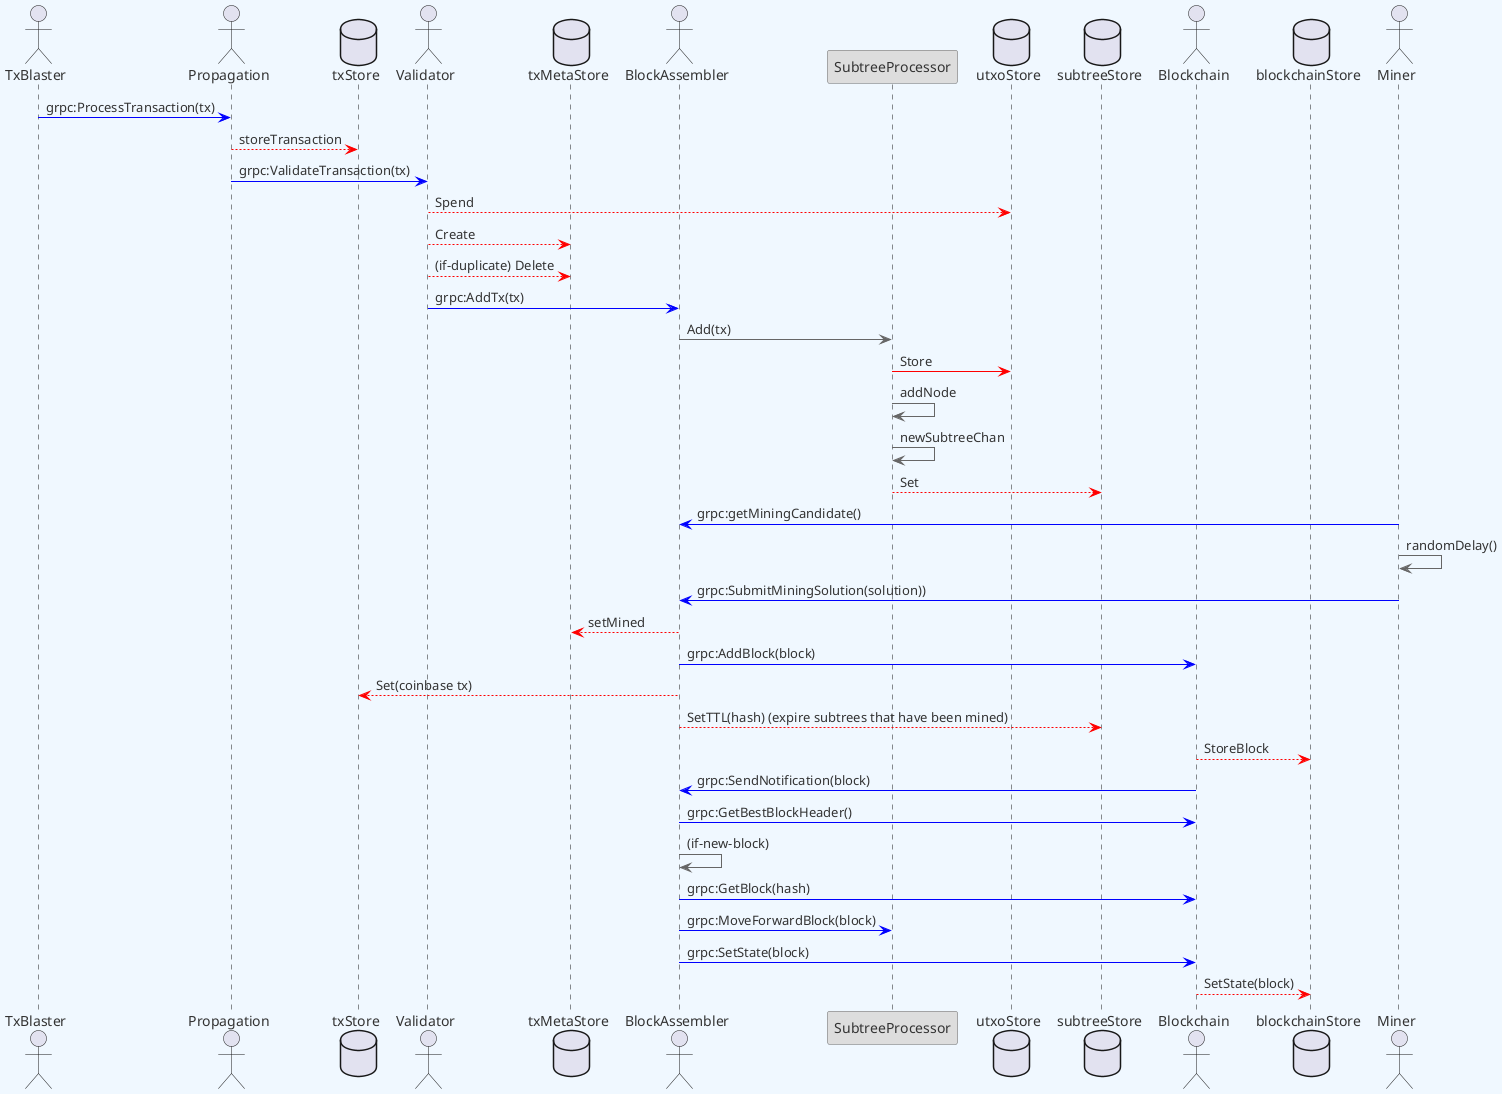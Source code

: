 @startuml overview
skinparam backgroundColor #F0F8FF
skinparam defaultFontColor #333333
skinparam arrowColor #666666

' Define borders for all elements
skinparam entity {
  BorderColor #666666
  BackgroundColor #DDDDDD
}

skinparam control {
  BorderColor #666666
  BackgroundColor #DDDDDD
}

skinparam participant {
  BorderColor #666666
  BackgroundColor #DDDDDD
}



actor TxBlaster
actor Propagation
database txStore
actor Validator
database txMetaStore
actor BlockAssembler
participant SubtreeProcessor
database utxoStore
database subtreeStore
Actor Blockchain
database blockchainStore
actor Miner

TxBlaster -[#blue]> Propagation : grpc:ProcessTransaction(tx)
Propagation -[#red]-> txStore: storeTransaction
Propagation -[#blue]> Validator: grpc:ValidateTransaction(tx)

Validator -[#red]-> utxoStore: Spend
Validator -[#red]-> txMetaStore: Create
Validator -[#red]-> txMetaStore: (if-duplicate) Delete
Validator -[#blue]> BlockAssembler: grpc:AddTx(tx)

BlockAssembler -> SubtreeProcessor: Add(tx)
SubtreeProcessor -[#red]> utxoStore: Store
SubtreeProcessor -> SubtreeProcessor : addNode
SubtreeProcessor -> SubtreeProcessor : newSubtreeChan
SubtreeProcessor -[#red]-> subtreeStore : Set



Miner -[#blue]> BlockAssembler : grpc:getMiningCandidate()
Miner -> Miner : randomDelay()
Miner -[#blue]> BlockAssembler : grpc:SubmitMiningSolution(solution))

BlockAssembler -[#red]-> txMetaStore: setMined
BlockAssembler -[#blue]> Blockchain : grpc:AddBlock(block)
BlockAssembler -[#red]-> txStore : Set(coinbase tx)
BlockAssembler -[#red]-> subtreeStore : SetTTL(hash) (expire subtrees that have been mined)
Blockchain -[#red]-> blockchainStore : StoreBlock
Blockchain -[#blue]> BlockAssembler : grpc:SendNotification(block)
BlockAssembler -[#blue]> Blockchain : grpc:GetBestBlockHeader()
BlockAssembler -> BlockAssembler : (if-new-block)
BlockAssembler -[#blue]> Blockchain : grpc:GetBlock(hash)
BlockAssembler -[#blue]> SubtreeProcessor : grpc:MoveForwardBlock(block)
BlockAssembler -[#blue]> Blockchain : grpc:SetState(block)
Blockchain -[#red]-> blockchainStore : SetState(block)


@enduml
